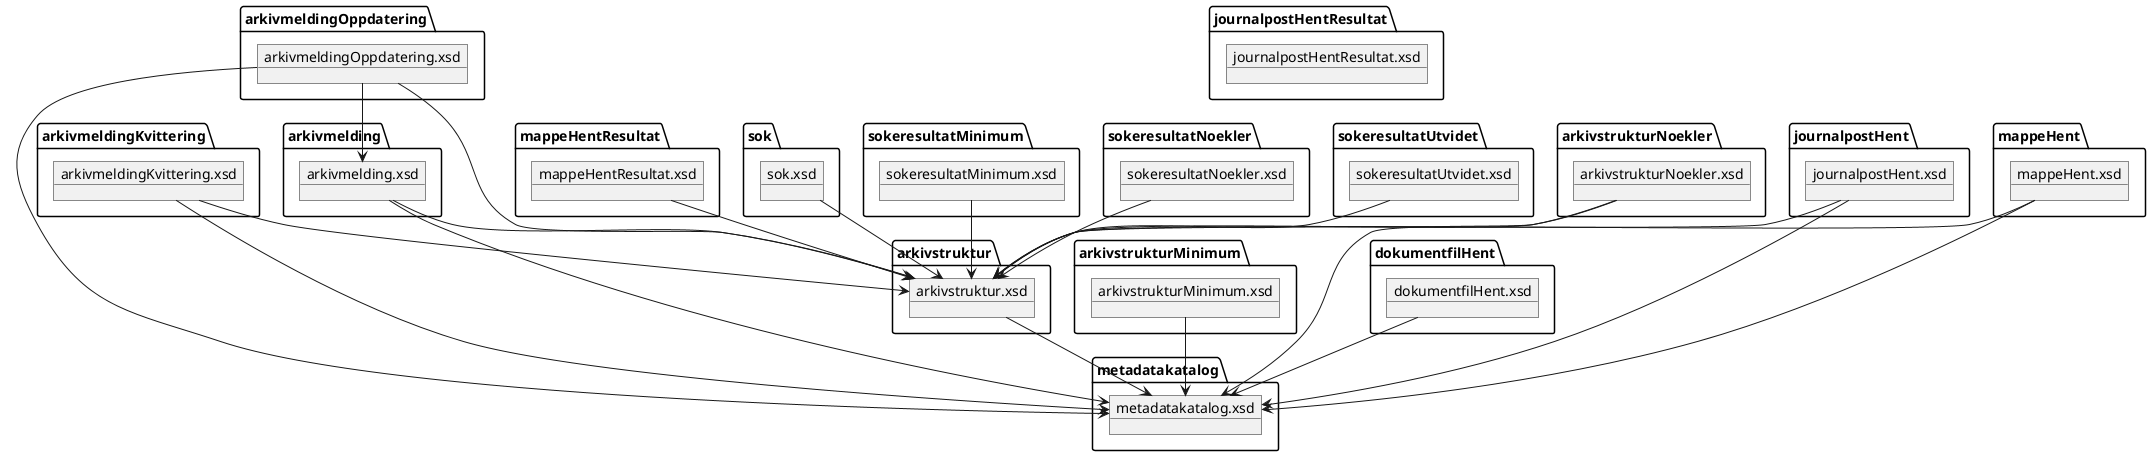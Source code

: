 @startuml
object arkivmelding.xsd
object arkivmeldingKvittering.xsd
object arkivmeldingOppdatering.xsd
object arkivstruktur.xsd
object arkivstrukturMinimum.xsd
object metadatakatalog.xsd
object arkivstrukturNoekler.xsd
object dokumentfilHent.xsd
object journalpostHent.xsd
object journalpostHentResultat.xsd
object mappeHent.xsd
object mappeHentResultat.xsd
object sok.xsd
object sokeresultatMinimum.xsd
object sokeresultatNoekler.xsd
object sokeresultatUtvidet.xsd


arkivmelding.xsd --> arkivstruktur.xsd
arkivmelding.xsd --> metadatakatalog.xsd
arkivmeldingKvittering.xsd --> arkivstruktur.xsd
arkivmeldingKvittering.xsd --> metadatakatalog.xsd
arkivmeldingOppdatering.xsd --> arkivstruktur.xsd
arkivmeldingOppdatering.xsd --> arkivmelding.xsd
arkivmeldingOppdatering.xsd --> metadatakatalog.xsd
arkivstruktur.xsd --> metadatakatalog.xsd
arkivstrukturMinimum.xsd --> metadatakatalog.xsd
arkivstrukturNoekler.xsd --> arkivstruktur.xsd
arkivstrukturNoekler.xsd --> metadatakatalog.xsd
dokumentfilHent.xsd --> metadatakatalog.xsd
journalpostHent.xsd --> arkivstruktur.xsd
journalpostHent.xsd --> metadatakatalog.xsd
mappeHent.xsd --> arkivstruktur.xsd
mappeHent.xsd --> metadatakatalog.xsd
sok.xsd --> arkivstruktur.xsd
mappeHentResultat.xsd --> arkivstruktur.xsd
sokeresultatMinimum.xsd --> arkivstruktur.xsd
sokeresultatNoekler.xsd --> arkivstruktur.xsd
sokeresultatUtvidet.xsd --> arkivstruktur.xsd

@enduml